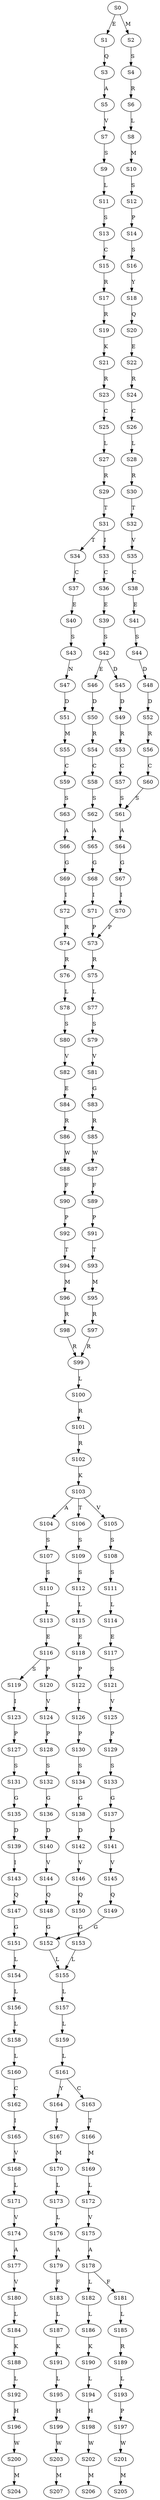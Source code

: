 strict digraph  {
	S0 -> S1 [ label = E ];
	S0 -> S2 [ label = M ];
	S1 -> S3 [ label = Q ];
	S2 -> S4 [ label = S ];
	S3 -> S5 [ label = A ];
	S4 -> S6 [ label = R ];
	S5 -> S7 [ label = V ];
	S6 -> S8 [ label = L ];
	S7 -> S9 [ label = S ];
	S8 -> S10 [ label = M ];
	S9 -> S11 [ label = L ];
	S10 -> S12 [ label = S ];
	S11 -> S13 [ label = S ];
	S12 -> S14 [ label = P ];
	S13 -> S15 [ label = C ];
	S14 -> S16 [ label = S ];
	S15 -> S17 [ label = R ];
	S16 -> S18 [ label = Y ];
	S17 -> S19 [ label = R ];
	S18 -> S20 [ label = Q ];
	S19 -> S21 [ label = K ];
	S20 -> S22 [ label = E ];
	S21 -> S23 [ label = R ];
	S22 -> S24 [ label = R ];
	S23 -> S25 [ label = C ];
	S24 -> S26 [ label = C ];
	S25 -> S27 [ label = L ];
	S26 -> S28 [ label = L ];
	S27 -> S29 [ label = R ];
	S28 -> S30 [ label = R ];
	S29 -> S31 [ label = T ];
	S30 -> S32 [ label = T ];
	S31 -> S33 [ label = I ];
	S31 -> S34 [ label = T ];
	S32 -> S35 [ label = V ];
	S33 -> S36 [ label = C ];
	S34 -> S37 [ label = C ];
	S35 -> S38 [ label = C ];
	S36 -> S39 [ label = E ];
	S37 -> S40 [ label = E ];
	S38 -> S41 [ label = E ];
	S39 -> S42 [ label = S ];
	S40 -> S43 [ label = S ];
	S41 -> S44 [ label = S ];
	S42 -> S45 [ label = D ];
	S42 -> S46 [ label = E ];
	S43 -> S47 [ label = N ];
	S44 -> S48 [ label = D ];
	S45 -> S49 [ label = D ];
	S46 -> S50 [ label = D ];
	S47 -> S51 [ label = D ];
	S48 -> S52 [ label = D ];
	S49 -> S53 [ label = R ];
	S50 -> S54 [ label = R ];
	S51 -> S55 [ label = M ];
	S52 -> S56 [ label = R ];
	S53 -> S57 [ label = C ];
	S54 -> S58 [ label = C ];
	S55 -> S59 [ label = C ];
	S56 -> S60 [ label = C ];
	S57 -> S61 [ label = S ];
	S58 -> S62 [ label = S ];
	S59 -> S63 [ label = S ];
	S60 -> S61 [ label = S ];
	S61 -> S64 [ label = A ];
	S62 -> S65 [ label = A ];
	S63 -> S66 [ label = A ];
	S64 -> S67 [ label = G ];
	S65 -> S68 [ label = G ];
	S66 -> S69 [ label = G ];
	S67 -> S70 [ label = I ];
	S68 -> S71 [ label = I ];
	S69 -> S72 [ label = I ];
	S70 -> S73 [ label = P ];
	S71 -> S73 [ label = P ];
	S72 -> S74 [ label = R ];
	S73 -> S75 [ label = R ];
	S74 -> S76 [ label = R ];
	S75 -> S77 [ label = L ];
	S76 -> S78 [ label = L ];
	S77 -> S79 [ label = S ];
	S78 -> S80 [ label = S ];
	S79 -> S81 [ label = V ];
	S80 -> S82 [ label = V ];
	S81 -> S83 [ label = G ];
	S82 -> S84 [ label = E ];
	S83 -> S85 [ label = R ];
	S84 -> S86 [ label = R ];
	S85 -> S87 [ label = W ];
	S86 -> S88 [ label = W ];
	S87 -> S89 [ label = F ];
	S88 -> S90 [ label = F ];
	S89 -> S91 [ label = P ];
	S90 -> S92 [ label = P ];
	S91 -> S93 [ label = T ];
	S92 -> S94 [ label = T ];
	S93 -> S95 [ label = M ];
	S94 -> S96 [ label = M ];
	S95 -> S97 [ label = R ];
	S96 -> S98 [ label = R ];
	S97 -> S99 [ label = R ];
	S98 -> S99 [ label = R ];
	S99 -> S100 [ label = L ];
	S100 -> S101 [ label = R ];
	S101 -> S102 [ label = R ];
	S102 -> S103 [ label = K ];
	S103 -> S104 [ label = A ];
	S103 -> S105 [ label = V ];
	S103 -> S106 [ label = T ];
	S104 -> S107 [ label = S ];
	S105 -> S108 [ label = S ];
	S106 -> S109 [ label = S ];
	S107 -> S110 [ label = S ];
	S108 -> S111 [ label = S ];
	S109 -> S112 [ label = S ];
	S110 -> S113 [ label = L ];
	S111 -> S114 [ label = L ];
	S112 -> S115 [ label = L ];
	S113 -> S116 [ label = E ];
	S114 -> S117 [ label = E ];
	S115 -> S118 [ label = E ];
	S116 -> S119 [ label = S ];
	S116 -> S120 [ label = P ];
	S117 -> S121 [ label = S ];
	S118 -> S122 [ label = P ];
	S119 -> S123 [ label = I ];
	S120 -> S124 [ label = V ];
	S121 -> S125 [ label = V ];
	S122 -> S126 [ label = I ];
	S123 -> S127 [ label = P ];
	S124 -> S128 [ label = P ];
	S125 -> S129 [ label = P ];
	S126 -> S130 [ label = P ];
	S127 -> S131 [ label = S ];
	S128 -> S132 [ label = S ];
	S129 -> S133 [ label = S ];
	S130 -> S134 [ label = S ];
	S131 -> S135 [ label = G ];
	S132 -> S136 [ label = G ];
	S133 -> S137 [ label = G ];
	S134 -> S138 [ label = G ];
	S135 -> S139 [ label = D ];
	S136 -> S140 [ label = D ];
	S137 -> S141 [ label = D ];
	S138 -> S142 [ label = D ];
	S139 -> S143 [ label = I ];
	S140 -> S144 [ label = V ];
	S141 -> S145 [ label = V ];
	S142 -> S146 [ label = V ];
	S143 -> S147 [ label = Q ];
	S144 -> S148 [ label = Q ];
	S145 -> S149 [ label = Q ];
	S146 -> S150 [ label = Q ];
	S147 -> S151 [ label = G ];
	S148 -> S152 [ label = G ];
	S149 -> S152 [ label = G ];
	S150 -> S153 [ label = G ];
	S151 -> S154 [ label = L ];
	S152 -> S155 [ label = L ];
	S153 -> S155 [ label = L ];
	S154 -> S156 [ label = L ];
	S155 -> S157 [ label = L ];
	S156 -> S158 [ label = L ];
	S157 -> S159 [ label = L ];
	S158 -> S160 [ label = L ];
	S159 -> S161 [ label = L ];
	S160 -> S162 [ label = C ];
	S161 -> S163 [ label = C ];
	S161 -> S164 [ label = Y ];
	S162 -> S165 [ label = I ];
	S163 -> S166 [ label = T ];
	S164 -> S167 [ label = I ];
	S165 -> S168 [ label = V ];
	S166 -> S169 [ label = M ];
	S167 -> S170 [ label = M ];
	S168 -> S171 [ label = L ];
	S169 -> S172 [ label = L ];
	S170 -> S173 [ label = L ];
	S171 -> S174 [ label = V ];
	S172 -> S175 [ label = V ];
	S173 -> S176 [ label = L ];
	S174 -> S177 [ label = A ];
	S175 -> S178 [ label = A ];
	S176 -> S179 [ label = A ];
	S177 -> S180 [ label = V ];
	S178 -> S181 [ label = F ];
	S178 -> S182 [ label = L ];
	S179 -> S183 [ label = F ];
	S180 -> S184 [ label = L ];
	S181 -> S185 [ label = L ];
	S182 -> S186 [ label = L ];
	S183 -> S187 [ label = L ];
	S184 -> S188 [ label = K ];
	S185 -> S189 [ label = R ];
	S186 -> S190 [ label = K ];
	S187 -> S191 [ label = K ];
	S188 -> S192 [ label = L ];
	S189 -> S193 [ label = L ];
	S190 -> S194 [ label = L ];
	S191 -> S195 [ label = L ];
	S192 -> S196 [ label = H ];
	S193 -> S197 [ label = P ];
	S194 -> S198 [ label = H ];
	S195 -> S199 [ label = H ];
	S196 -> S200 [ label = W ];
	S197 -> S201 [ label = W ];
	S198 -> S202 [ label = W ];
	S199 -> S203 [ label = W ];
	S200 -> S204 [ label = M ];
	S201 -> S205 [ label = M ];
	S202 -> S206 [ label = M ];
	S203 -> S207 [ label = M ];
}
